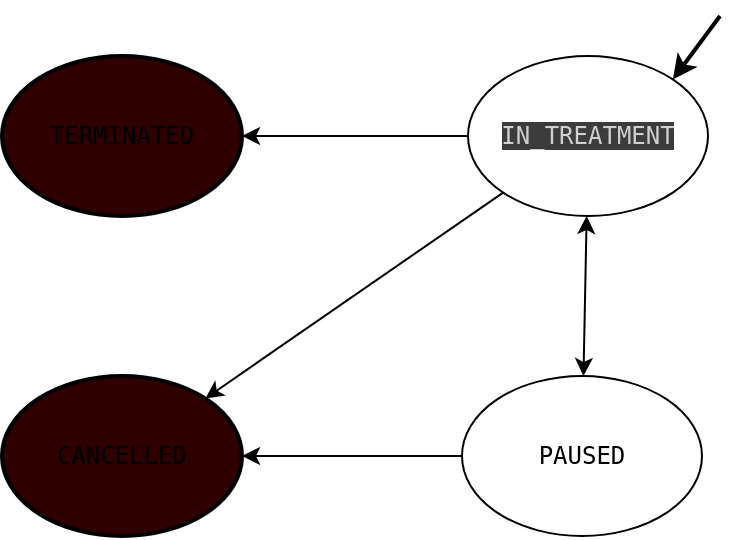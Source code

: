 <mxfile>
    <diagram name="Page-1" id="lX3twSQKGP3NPyZ5zAtj">
        <mxGraphModel dx="1109" dy="795" grid="1" gridSize="10" guides="1" tooltips="1" connect="1" arrows="1" fold="1" page="1" pageScale="1" pageWidth="827" pageHeight="1169" math="0" shadow="0">
            <root>
                <mxCell id="0"/>
                <mxCell id="1" parent="0"/>
                <mxCell id="2" style="edgeStyle=none;html=1;" parent="1" source="LCPyGsaO_YFeMnD2ww-F-7" target="LCPyGsaO_YFeMnD2ww-F-2" edge="1">
                    <mxGeometry relative="1" as="geometry">
                        <mxPoint x="560" y="470" as="targetPoint"/>
                    </mxGeometry>
                </mxCell>
                <mxCell id="LCPyGsaO_YFeMnD2ww-F-2" value="&lt;pre class=&quot;p-code-container p-code-container--block p-code-highlight__code-wrapper&quot;&gt;&lt;code&gt;CANCELLED&lt;/code&gt;&lt;/pre&gt;" style="ellipse;whiteSpace=wrap;html=1;strokeWidth=2;fillColor=#2E0000;" parent="1" vertex="1">
                    <mxGeometry x="320" y="430" width="120" height="80" as="geometry"/>
                </mxCell>
                <mxCell id="LCPyGsaO_YFeMnD2ww-F-8" style="rounded=0;orthogonalLoop=1;jettySize=auto;html=1;startArrow=classic;startFill=1;" parent="1" source="LCPyGsaO_YFeMnD2ww-F-5" target="LCPyGsaO_YFeMnD2ww-F-7" edge="1">
                    <mxGeometry relative="1" as="geometry"/>
                </mxCell>
                <mxCell id="4" style="edgeStyle=none;html=1;strokeWidth=1;" parent="1" source="LCPyGsaO_YFeMnD2ww-F-5" target="3" edge="1">
                    <mxGeometry relative="1" as="geometry"/>
                </mxCell>
                <mxCell id="LCPyGsaO_YFeMnD2ww-F-5" value="&lt;pre class=&quot;p-code-container p-code-container--block p-code-highlight__code-wrapper&quot;&gt;&lt;font color=&quot;#d0d0d0&quot;&gt;&lt;span style=&quot;background-color: rgb(60, 60, 60);&quot;&gt;IN_TREATMENT&lt;/span&gt;&lt;/font&gt;&lt;/pre&gt;" style="ellipse;whiteSpace=wrap;html=1;" parent="1" vertex="1">
                    <mxGeometry x="553" y="270" width="120" height="80" as="geometry"/>
                </mxCell>
                <mxCell id="LCPyGsaO_YFeMnD2ww-F-7" value="&lt;pre class=&quot;p-code-container p-code-container--block p-code-highlight__code-wrapper&quot;&gt;&lt;code&gt;PAUSED&lt;/code&gt;&lt;/pre&gt;" style="ellipse;whiteSpace=wrap;html=1;strokeWidth=1;" parent="1" vertex="1">
                    <mxGeometry x="550" y="430" width="120" height="80" as="geometry"/>
                </mxCell>
                <mxCell id="LCPyGsaO_YFeMnD2ww-F-12" style="rounded=0;orthogonalLoop=1;jettySize=auto;html=1;exitX=0;exitY=1;exitDx=0;exitDy=0;" parent="1" source="LCPyGsaO_YFeMnD2ww-F-5" target="LCPyGsaO_YFeMnD2ww-F-2" edge="1">
                    <mxGeometry relative="1" as="geometry"/>
                </mxCell>
                <mxCell id="LCPyGsaO_YFeMnD2ww-F-13" value="" style="endArrow=classic;html=1;rounded=0;entryX=1;entryY=0;entryDx=0;entryDy=0;strokeWidth=2;" parent="1" target="LCPyGsaO_YFeMnD2ww-F-5" edge="1">
                    <mxGeometry width="50" height="50" relative="1" as="geometry">
                        <mxPoint x="679" y="250" as="sourcePoint"/>
                        <mxPoint x="589" y="170" as="targetPoint"/>
                    </mxGeometry>
                </mxCell>
                <mxCell id="3" value="&lt;pre class=&quot;p-code-container p-code-container--block p-code-highlight__code-wrapper&quot;&gt;&lt;code&gt;&lt;span class=&quot;hljs-string&quot;&gt;TERMINATED&lt;/span&gt;&lt;/code&gt;&lt;/pre&gt;" style="ellipse;whiteSpace=wrap;html=1;strokeWidth=2;fillColor=#2E0000;" parent="1" vertex="1">
                    <mxGeometry x="320" y="270" width="120" height="80" as="geometry"/>
                </mxCell>
            </root>
        </mxGraphModel>
    </diagram>
</mxfile>